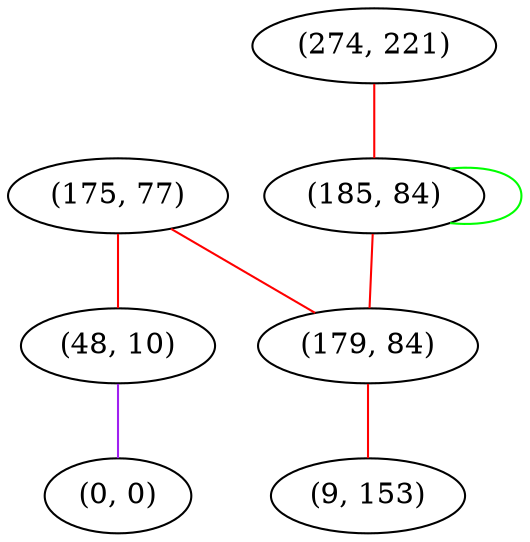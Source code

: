 graph "" {
"(175, 77)";
"(48, 10)";
"(274, 221)";
"(0, 0)";
"(185, 84)";
"(179, 84)";
"(9, 153)";
"(175, 77)" -- "(179, 84)"  [color=red, key=0, weight=1];
"(175, 77)" -- "(48, 10)"  [color=red, key=0, weight=1];
"(48, 10)" -- "(0, 0)"  [color=purple, key=0, weight=4];
"(274, 221)" -- "(185, 84)"  [color=red, key=0, weight=1];
"(185, 84)" -- "(179, 84)"  [color=red, key=0, weight=1];
"(185, 84)" -- "(185, 84)"  [color=green, key=0, weight=2];
"(179, 84)" -- "(9, 153)"  [color=red, key=0, weight=1];
}
